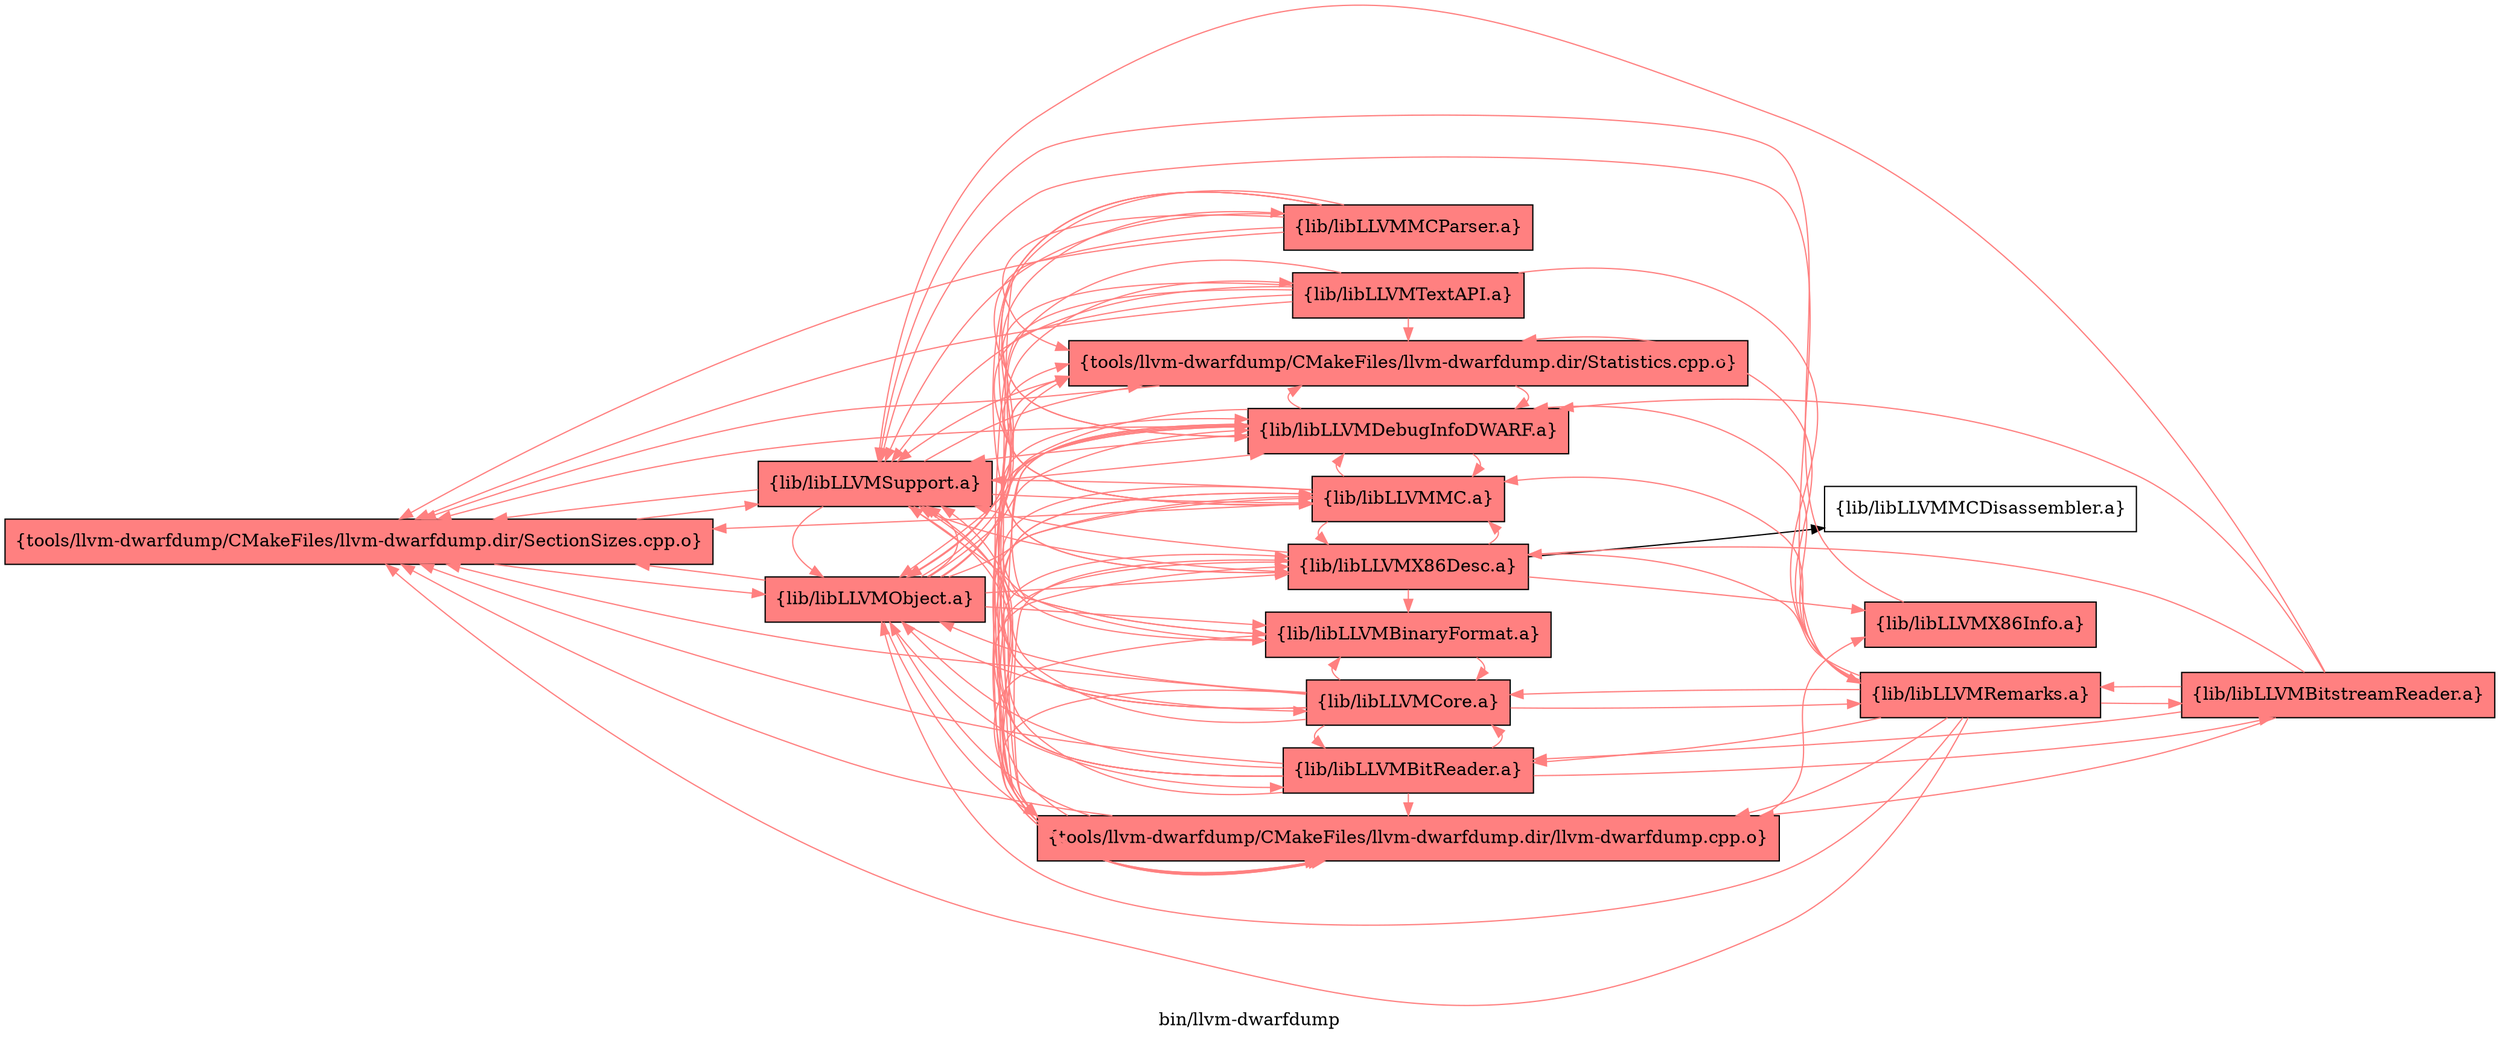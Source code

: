 digraph "bin/llvm-dwarfdump" {
	label="bin/llvm-dwarfdump";
	rankdir="LR"
	{ rank=same; Node0x55f57e8518e8;  }
	{ rank=same; Node0x55f57e853198; Node0x55f57e852c98;  }
	{ rank=same; Node0x55f57e852248; Node0x55f57e852a18; Node0x55f57e856028; Node0x55f57e85b578; Node0x55f57e851ed8; Node0x55f57e8521f8; Node0x55f57e853af8; Node0x55f57e8535f8; Node0x55f57e85a178; Node0x55f57e859c78;  }

	Node0x55f57e8518e8 [shape=record,shape=box,style=filled,fillcolor="1.000000 0.5 1",group=1,label="{tools/llvm-dwarfdump/CMakeFiles/llvm-dwarfdump.dir/SectionSizes.cpp.o}"];
	Node0x55f57e8518e8 -> Node0x55f57e853198[color="1.000000 0.5 1"];
	Node0x55f57e8518e8 -> Node0x55f57e852c98[color="1.000000 0.5 1"];
	Node0x55f57e853198 [shape=record,shape=box,style=filled,fillcolor="1.000000 0.5 1",group=1,label="{lib/libLLVMObject.a}"];
	Node0x55f57e853198 -> Node0x55f57e8518e8[color="1.000000 0.5 1"];
	Node0x55f57e853198 -> Node0x55f57e852248[color="1.000000 0.5 1"];
	Node0x55f57e853198 -> Node0x55f57e852a18[color="1.000000 0.5 1"];
	Node0x55f57e853198 -> Node0x55f57e856028[color="1.000000 0.5 1"];
	Node0x55f57e853198 -> Node0x55f57e852c98[color="1.000000 0.5 1"];
	Node0x55f57e853198 -> Node0x55f57e85b578[color="1.000000 0.5 1"];
	Node0x55f57e853198 -> Node0x55f57e851ed8[color="1.000000 0.5 1"];
	Node0x55f57e853198 -> Node0x55f57e8521f8[color="1.000000 0.5 1"];
	Node0x55f57e853198 -> Node0x55f57e853af8[color="1.000000 0.5 1"];
	Node0x55f57e853198 -> Node0x55f57e8535f8[color="1.000000 0.5 1"];
	Node0x55f57e853198 -> Node0x55f57e85a178[color="1.000000 0.5 1"];
	Node0x55f57e853198 -> Node0x55f57e859c78[color="1.000000 0.5 1"];
	Node0x55f57e852c98 [shape=record,shape=box,style=filled,fillcolor="1.000000 0.5 1",group=1,label="{lib/libLLVMSupport.a}"];
	Node0x55f57e852c98 -> Node0x55f57e8521f8[color="1.000000 0.5 1"];
	Node0x55f57e852c98 -> Node0x55f57e853198[color="1.000000 0.5 1"];
	Node0x55f57e852c98 -> Node0x55f57e856028[color="1.000000 0.5 1"];
	Node0x55f57e852c98 -> Node0x55f57e8518e8[color="1.000000 0.5 1"];
	Node0x55f57e852c98 -> Node0x55f57e852248[color="1.000000 0.5 1"];
	Node0x55f57e852c98 -> Node0x55f57e852a18[color="1.000000 0.5 1"];
	Node0x55f57e852c98 -> Node0x55f57e851ed8[color="1.000000 0.5 1"];
	Node0x55f57e852248 [shape=record,shape=box,style=filled,fillcolor="1.000000 0.5 1",group=1,label="{tools/llvm-dwarfdump/CMakeFiles/llvm-dwarfdump.dir/Statistics.cpp.o}"];
	Node0x55f57e852248 -> Node0x55f57e8518e8[color="1.000000 0.5 1"];
	Node0x55f57e852248 -> Node0x55f57e856028[color="1.000000 0.5 1"];
	Node0x55f57e852248 -> Node0x55f57e852c98[color="1.000000 0.5 1"];
	Node0x55f57e856028 [shape=record,shape=box,style=filled,fillcolor="1.000000 0.5 1",group=1,label="{lib/libLLVMDebugInfoDWARF.a}"];
	Node0x55f57e856028 -> Node0x55f57e8518e8[color="1.000000 0.5 1"];
	Node0x55f57e856028 -> Node0x55f57e852248[color="1.000000 0.5 1"];
	Node0x55f57e856028 -> Node0x55f57e852a18[color="1.000000 0.5 1"];
	Node0x55f57e856028 -> Node0x55f57e852c98[color="1.000000 0.5 1"];
	Node0x55f57e856028 -> Node0x55f57e85b578[color="1.000000 0.5 1"];
	Node0x55f57e856028 -> Node0x55f57e853198[color="1.000000 0.5 1"];
	Node0x55f57e856028 -> Node0x55f57e8521f8[color="1.000000 0.5 1"];
	Node0x55f57e852a18 [shape=record,shape=box,style=filled,fillcolor="1.000000 0.5 1",group=1,label="{tools/llvm-dwarfdump/CMakeFiles/llvm-dwarfdump.dir/llvm-dwarfdump.cpp.o}"];
	Node0x55f57e852a18 -> Node0x55f57e8518e8[color="1.000000 0.5 1"];
	Node0x55f57e852a18 -> Node0x55f57e852248[color="1.000000 0.5 1"];
	Node0x55f57e852a18 -> Node0x55f57e856028[color="1.000000 0.5 1"];
	Node0x55f57e852a18 -> Node0x55f57e851ed8[color="1.000000 0.5 1"];
	Node0x55f57e852a18 -> Node0x55f57e853198[color="1.000000 0.5 1"];
	Node0x55f57e852a18 -> Node0x55f57e8526f8[color="1.000000 0.5 1"];
	Node0x55f57e852a18 -> Node0x55f57e852c98[color="1.000000 0.5 1"];
	Node0x55f57e851ed8 [shape=record,shape=box,style=filled,fillcolor="1.000000 0.5 1",group=1,label="{lib/libLLVMX86Desc.a}"];
	Node0x55f57e851ed8 -> Node0x55f57e8526f8[color="1.000000 0.5 1"];
	Node0x55f57e851ed8 -> Node0x55f57e8521f8[color="1.000000 0.5 1"];
	Node0x55f57e851ed8 -> Node0x55f57e852c98[color="1.000000 0.5 1"];
	Node0x55f57e851ed8 -> Node0x55f57e85ac18;
	Node0x55f57e851ed8 -> Node0x55f57e852a18[color="1.000000 0.5 1"];
	Node0x55f57e851ed8 -> Node0x55f57e856028[color="1.000000 0.5 1"];
	Node0x55f57e851ed8 -> Node0x55f57e85b578[color="1.000000 0.5 1"];
	Node0x55f57e8526f8 [shape=record,shape=box,style=filled,fillcolor="1.000000 0.5 1",group=1,label="{lib/libLLVMX86Info.a}"];
	Node0x55f57e8526f8 -> Node0x55f57e852c98[color="1.000000 0.5 1"];
	Node0x55f57e85b578 [shape=record,shape=box,style=filled,fillcolor="1.000000 0.5 1",group=1,label="{lib/libLLVMBinaryFormat.a}"];
	Node0x55f57e85b578 -> Node0x55f57e8535f8[color="1.000000 0.5 1"];
	Node0x55f57e85b578 -> Node0x55f57e856028[color="1.000000 0.5 1"];
	Node0x55f57e85b578 -> Node0x55f57e852c98[color="1.000000 0.5 1"];
	Node0x55f57e85b578 -> Node0x55f57e852a18[color="1.000000 0.5 1"];
	Node0x55f57e8521f8 [shape=record,shape=box,style=filled,fillcolor="1.000000 0.5 1",group=1,label="{lib/libLLVMMC.a}"];
	Node0x55f57e8521f8 -> Node0x55f57e851ed8[color="1.000000 0.5 1"];
	Node0x55f57e8521f8 -> Node0x55f57e852c98[color="1.000000 0.5 1"];
	Node0x55f57e8521f8 -> Node0x55f57e8518e8[color="1.000000 0.5 1"];
	Node0x55f57e8521f8 -> Node0x55f57e852248[color="1.000000 0.5 1"];
	Node0x55f57e8521f8 -> Node0x55f57e852a18[color="1.000000 0.5 1"];
	Node0x55f57e8521f8 -> Node0x55f57e856028[color="1.000000 0.5 1"];
	Node0x55f57e8521f8 -> Node0x55f57e85b578[color="1.000000 0.5 1"];
	Node0x55f57e85ac18 [shape=record,shape=box,group=0,label="{lib/libLLVMMCDisassembler.a}"];
	Node0x55f57e853af8 [shape=record,shape=box,style=filled,fillcolor="1.000000 0.5 1",group=1,label="{lib/libLLVMBitReader.a}"];
	Node0x55f57e853af8 -> Node0x55f57e8518e8[color="1.000000 0.5 1"];
	Node0x55f57e853af8 -> Node0x55f57e852a18[color="1.000000 0.5 1"];
	Node0x55f57e853af8 -> Node0x55f57e856028[color="1.000000 0.5 1"];
	Node0x55f57e853af8 -> Node0x55f57e851ed8[color="1.000000 0.5 1"];
	Node0x55f57e853af8 -> Node0x55f57e853198[color="1.000000 0.5 1"];
	Node0x55f57e853af8 -> Node0x55f57e8521f8[color="1.000000 0.5 1"];
	Node0x55f57e853af8 -> Node0x55f57e852c98[color="1.000000 0.5 1"];
	Node0x55f57e853af8 -> Node0x55f57e8535f8[color="1.000000 0.5 1"];
	Node0x55f57e853af8 -> Node0x55f57e8591d8[color="1.000000 0.5 1"];
	Node0x55f57e853af8 -> Node0x55f57e852248[color="1.000000 0.5 1"];
	Node0x55f57e8535f8 [shape=record,shape=box,style=filled,fillcolor="1.000000 0.5 1",group=1,label="{lib/libLLVMCore.a}"];
	Node0x55f57e8535f8 -> Node0x55f57e852a18[color="1.000000 0.5 1"];
	Node0x55f57e8535f8 -> Node0x55f57e851ed8[color="1.000000 0.5 1"];
	Node0x55f57e8535f8 -> Node0x55f57e852c98[color="1.000000 0.5 1"];
	Node0x55f57e8535f8 -> Node0x55f57e853af8[color="1.000000 0.5 1"];
	Node0x55f57e8535f8 -> Node0x55f57e856028[color="1.000000 0.5 1"];
	Node0x55f57e8535f8 -> Node0x55f57e85b578[color="1.000000 0.5 1"];
	Node0x55f57e8535f8 -> Node0x55f57e853198[color="1.000000 0.5 1"];
	Node0x55f57e8535f8 -> Node0x55f57e8521f8[color="1.000000 0.5 1"];
	Node0x55f57e8535f8 -> Node0x55f57e8518e8[color="1.000000 0.5 1"];
	Node0x55f57e8535f8 -> Node0x55f57e8596d8[color="1.000000 0.5 1"];
	Node0x55f57e85a178 [shape=record,shape=box,style=filled,fillcolor="1.000000 0.5 1",group=1,label="{lib/libLLVMMCParser.a}"];
	Node0x55f57e85a178 -> Node0x55f57e8518e8[color="1.000000 0.5 1"];
	Node0x55f57e85a178 -> Node0x55f57e852248[color="1.000000 0.5 1"];
	Node0x55f57e85a178 -> Node0x55f57e852a18[color="1.000000 0.5 1"];
	Node0x55f57e85a178 -> Node0x55f57e856028[color="1.000000 0.5 1"];
	Node0x55f57e85a178 -> Node0x55f57e851ed8[color="1.000000 0.5 1"];
	Node0x55f57e85a178 -> Node0x55f57e853198[color="1.000000 0.5 1"];
	Node0x55f57e85a178 -> Node0x55f57e8521f8[color="1.000000 0.5 1"];
	Node0x55f57e85a178 -> Node0x55f57e852c98[color="1.000000 0.5 1"];
	Node0x55f57e859c78 [shape=record,shape=box,style=filled,fillcolor="1.000000 0.5 1",group=1,label="{lib/libLLVMTextAPI.a}"];
	Node0x55f57e859c78 -> Node0x55f57e852c98[color="1.000000 0.5 1"];
	Node0x55f57e859c78 -> Node0x55f57e8518e8[color="1.000000 0.5 1"];
	Node0x55f57e859c78 -> Node0x55f57e852248[color="1.000000 0.5 1"];
	Node0x55f57e859c78 -> Node0x55f57e852a18[color="1.000000 0.5 1"];
	Node0x55f57e859c78 -> Node0x55f57e853198[color="1.000000 0.5 1"];
	Node0x55f57e859c78 -> Node0x55f57e8596d8[color="1.000000 0.5 1"];
	Node0x55f57e859c78 -> Node0x55f57e856028[color="1.000000 0.5 1"];
	Node0x55f57e859c78 -> Node0x55f57e8521f8[color="1.000000 0.5 1"];
	Node0x55f57e8591d8 [shape=record,shape=box,style=filled,fillcolor="1.000000 0.5 1",group=1,label="{lib/libLLVMBitstreamReader.a}"];
	Node0x55f57e8591d8 -> Node0x55f57e852a18[color="1.000000 0.5 1"];
	Node0x55f57e8591d8 -> Node0x55f57e856028[color="1.000000 0.5 1"];
	Node0x55f57e8591d8 -> Node0x55f57e851ed8[color="1.000000 0.5 1"];
	Node0x55f57e8591d8 -> Node0x55f57e852c98[color="1.000000 0.5 1"];
	Node0x55f57e8591d8 -> Node0x55f57e853af8[color="1.000000 0.5 1"];
	Node0x55f57e8591d8 -> Node0x55f57e8596d8[color="1.000000 0.5 1"];
	Node0x55f57e8596d8 [shape=record,shape=box,style=filled,fillcolor="1.000000 0.5 1",group=1,label="{lib/libLLVMRemarks.a}"];
	Node0x55f57e8596d8 -> Node0x55f57e856028[color="1.000000 0.5 1"];
	Node0x55f57e8596d8 -> Node0x55f57e852c98[color="1.000000 0.5 1"];
	Node0x55f57e8596d8 -> Node0x55f57e852a18[color="1.000000 0.5 1"];
	Node0x55f57e8596d8 -> Node0x55f57e853af8[color="1.000000 0.5 1"];
	Node0x55f57e8596d8 -> Node0x55f57e8521f8[color="1.000000 0.5 1"];
	Node0x55f57e8596d8 -> Node0x55f57e8518e8[color="1.000000 0.5 1"];
	Node0x55f57e8596d8 -> Node0x55f57e8535f8[color="1.000000 0.5 1"];
	Node0x55f57e8596d8 -> Node0x55f57e852248[color="1.000000 0.5 1"];
	Node0x55f57e8596d8 -> Node0x55f57e851ed8[color="1.000000 0.5 1"];
	Node0x55f57e8596d8 -> Node0x55f57e853198[color="1.000000 0.5 1"];
	Node0x55f57e8596d8 -> Node0x55f57e8591d8[color="1.000000 0.5 1"];
}
